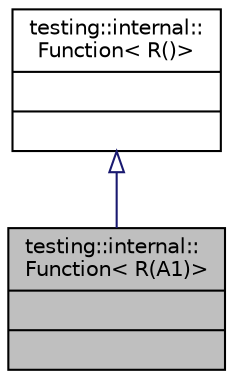 digraph "testing::internal::Function&lt; R(A1)&gt;"
{
  edge [fontname="Helvetica",fontsize="10",labelfontname="Helvetica",labelfontsize="10"];
  node [fontname="Helvetica",fontsize="10",shape=record];
  Node11 [label="{testing::internal::\lFunction\< R(A1)\>\n||}",height=0.2,width=0.4,color="black", fillcolor="grey75", style="filled", fontcolor="black"];
  Node12 -> Node11 [dir="back",color="midnightblue",fontsize="10",style="solid",arrowtail="onormal",fontname="Helvetica"];
  Node12 [label="{testing::internal::\lFunction\< R()\>\n||}",height=0.2,width=0.4,color="black", fillcolor="white", style="filled",URL="$d5/ddb/structtesting_1_1internal_1_1_function_3_01_r_07_08_4.html"];
}
